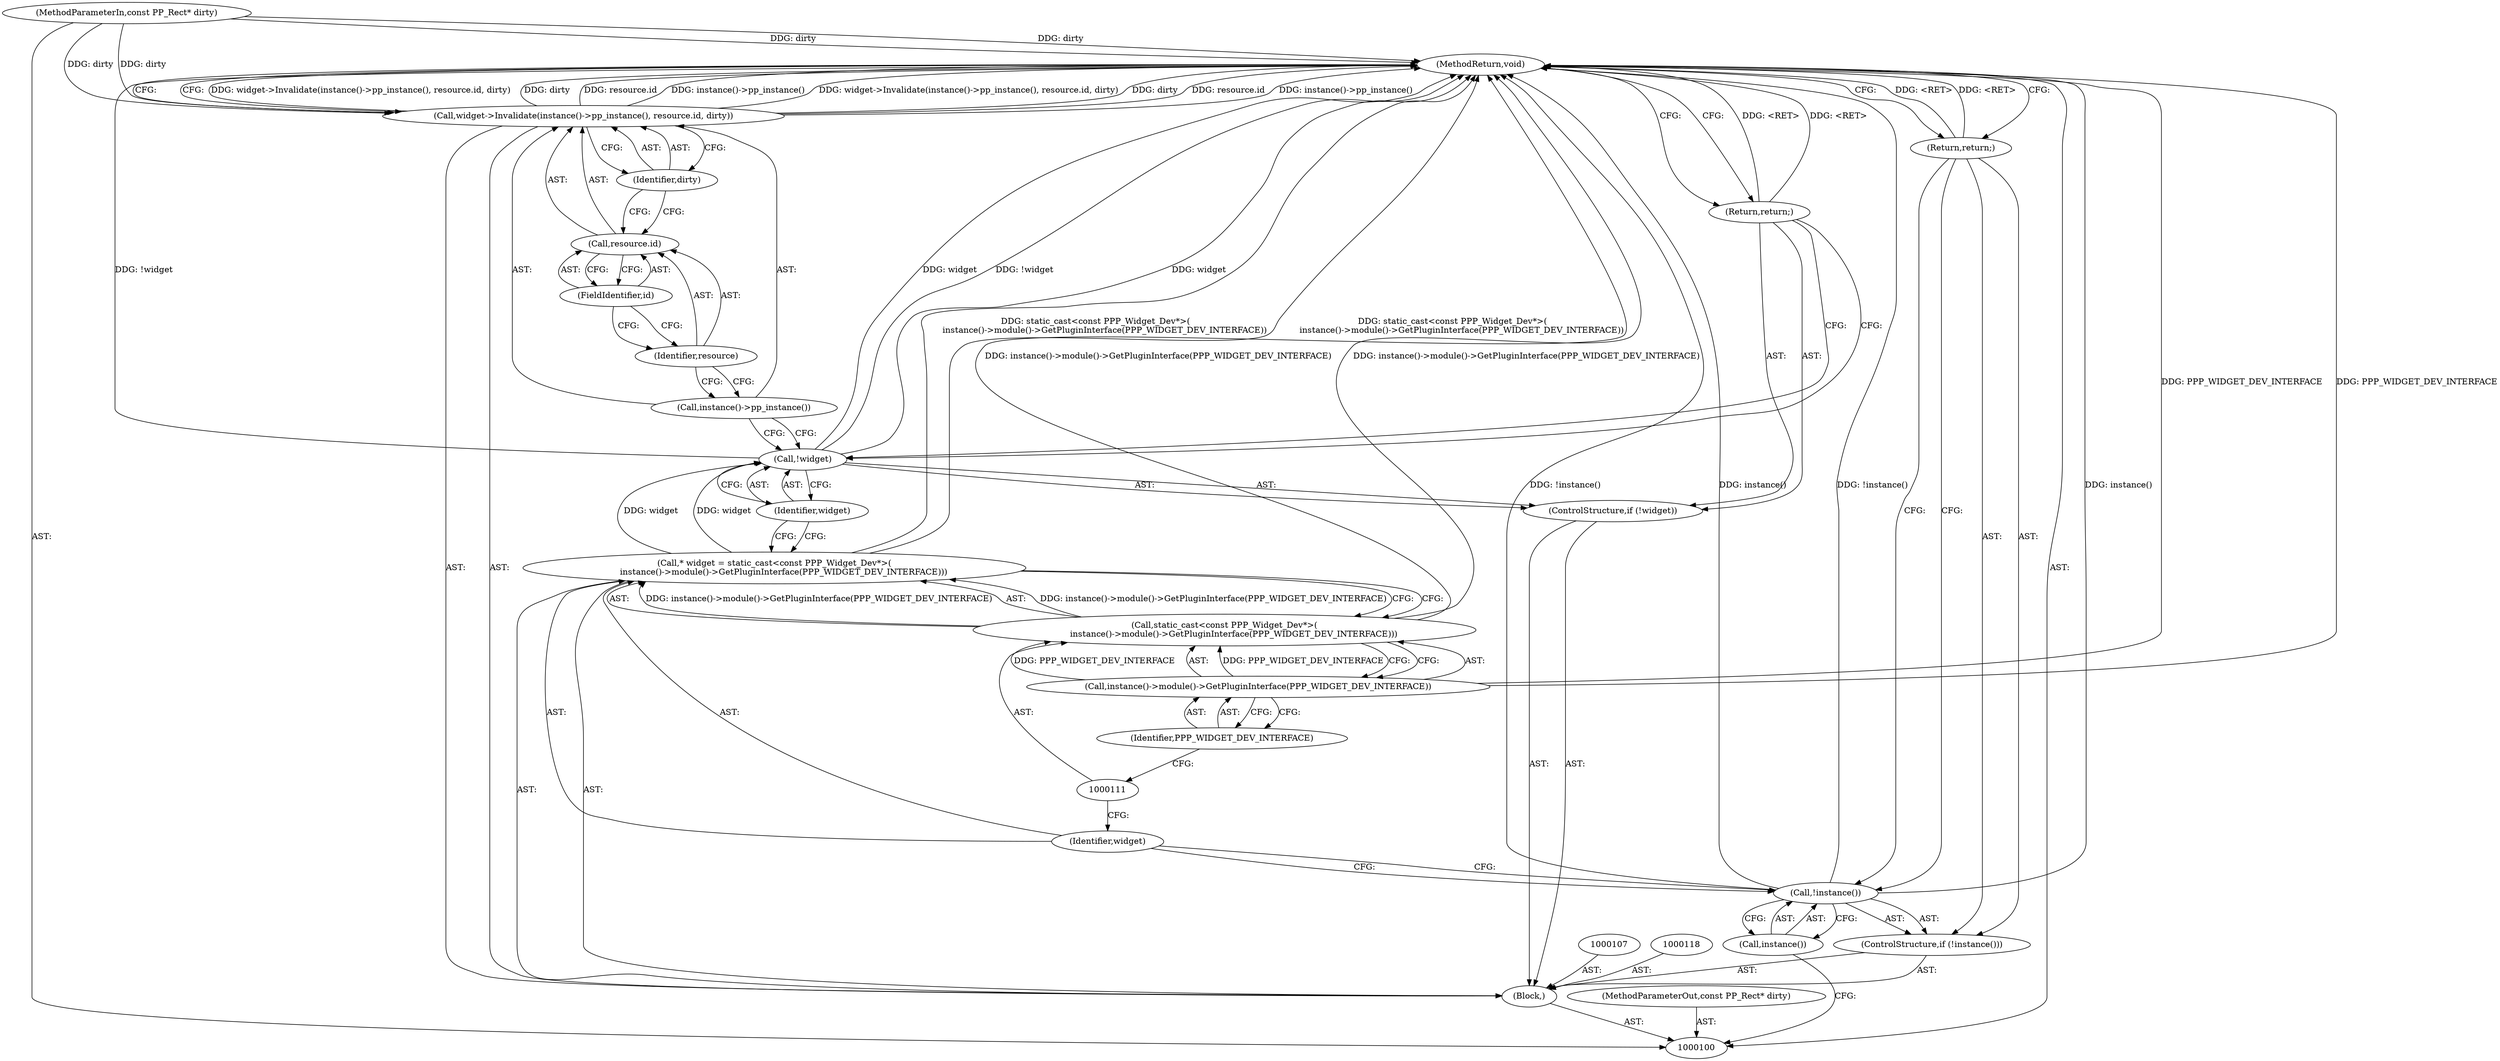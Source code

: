 digraph "0_Chrome_55ef04e135edaa9abfbf3647634b11ed57dc49e9_0" {
"1000125" [label="(MethodReturn,void)"];
"1000101" [label="(MethodParameterIn,const PP_Rect* dirty)"];
"1000167" [label="(MethodParameterOut,const PP_Rect* dirty)"];
"1000102" [label="(Block,)"];
"1000103" [label="(ControlStructure,if (!instance()))"];
"1000104" [label="(Call,!instance())"];
"1000105" [label="(Call,instance())"];
"1000106" [label="(Return,return;)"];
"1000108" [label="(Call,* widget = static_cast<const PPP_Widget_Dev*>(\n       instance()->module()->GetPluginInterface(PPP_WIDGET_DEV_INTERFACE)))"];
"1000109" [label="(Identifier,widget)"];
"1000110" [label="(Call,static_cast<const PPP_Widget_Dev*>(\n       instance()->module()->GetPluginInterface(PPP_WIDGET_DEV_INTERFACE)))"];
"1000113" [label="(Identifier,PPP_WIDGET_DEV_INTERFACE)"];
"1000112" [label="(Call,instance()->module()->GetPluginInterface(PPP_WIDGET_DEV_INTERFACE))"];
"1000114" [label="(ControlStructure,if (!widget))"];
"1000115" [label="(Call,!widget)"];
"1000116" [label="(Identifier,widget)"];
"1000117" [label="(Return,return;)"];
"1000119" [label="(Call,widget->Invalidate(instance()->pp_instance(), resource.id, dirty))"];
"1000120" [label="(Call,instance()->pp_instance())"];
"1000121" [label="(Call,resource.id)"];
"1000122" [label="(Identifier,resource)"];
"1000123" [label="(FieldIdentifier,id)"];
"1000124" [label="(Identifier,dirty)"];
"1000125" -> "1000100"  [label="AST: "];
"1000125" -> "1000106"  [label="CFG: "];
"1000125" -> "1000117"  [label="CFG: "];
"1000125" -> "1000119"  [label="CFG: "];
"1000106" -> "1000125"  [label="DDG: <RET>"];
"1000117" -> "1000125"  [label="DDG: <RET>"];
"1000104" -> "1000125"  [label="DDG: !instance()"];
"1000104" -> "1000125"  [label="DDG: instance()"];
"1000110" -> "1000125"  [label="DDG: instance()->module()->GetPluginInterface(PPP_WIDGET_DEV_INTERFACE)"];
"1000119" -> "1000125"  [label="DDG: widget->Invalidate(instance()->pp_instance(), resource.id, dirty)"];
"1000119" -> "1000125"  [label="DDG: dirty"];
"1000119" -> "1000125"  [label="DDG: resource.id"];
"1000119" -> "1000125"  [label="DDG: instance()->pp_instance()"];
"1000115" -> "1000125"  [label="DDG: widget"];
"1000115" -> "1000125"  [label="DDG: !widget"];
"1000112" -> "1000125"  [label="DDG: PPP_WIDGET_DEV_INTERFACE"];
"1000101" -> "1000125"  [label="DDG: dirty"];
"1000108" -> "1000125"  [label="DDG: static_cast<const PPP_Widget_Dev*>(\n       instance()->module()->GetPluginInterface(PPP_WIDGET_DEV_INTERFACE))"];
"1000101" -> "1000100"  [label="AST: "];
"1000101" -> "1000125"  [label="DDG: dirty"];
"1000101" -> "1000119"  [label="DDG: dirty"];
"1000167" -> "1000100"  [label="AST: "];
"1000102" -> "1000100"  [label="AST: "];
"1000103" -> "1000102"  [label="AST: "];
"1000107" -> "1000102"  [label="AST: "];
"1000108" -> "1000102"  [label="AST: "];
"1000114" -> "1000102"  [label="AST: "];
"1000118" -> "1000102"  [label="AST: "];
"1000119" -> "1000102"  [label="AST: "];
"1000103" -> "1000102"  [label="AST: "];
"1000104" -> "1000103"  [label="AST: "];
"1000106" -> "1000103"  [label="AST: "];
"1000104" -> "1000103"  [label="AST: "];
"1000104" -> "1000105"  [label="CFG: "];
"1000105" -> "1000104"  [label="AST: "];
"1000106" -> "1000104"  [label="CFG: "];
"1000109" -> "1000104"  [label="CFG: "];
"1000104" -> "1000125"  [label="DDG: !instance()"];
"1000104" -> "1000125"  [label="DDG: instance()"];
"1000105" -> "1000104"  [label="AST: "];
"1000105" -> "1000100"  [label="CFG: "];
"1000104" -> "1000105"  [label="CFG: "];
"1000106" -> "1000103"  [label="AST: "];
"1000106" -> "1000104"  [label="CFG: "];
"1000125" -> "1000106"  [label="CFG: "];
"1000106" -> "1000125"  [label="DDG: <RET>"];
"1000108" -> "1000102"  [label="AST: "];
"1000108" -> "1000110"  [label="CFG: "];
"1000109" -> "1000108"  [label="AST: "];
"1000110" -> "1000108"  [label="AST: "];
"1000116" -> "1000108"  [label="CFG: "];
"1000108" -> "1000125"  [label="DDG: static_cast<const PPP_Widget_Dev*>(\n       instance()->module()->GetPluginInterface(PPP_WIDGET_DEV_INTERFACE))"];
"1000110" -> "1000108"  [label="DDG: instance()->module()->GetPluginInterface(PPP_WIDGET_DEV_INTERFACE)"];
"1000108" -> "1000115"  [label="DDG: widget"];
"1000109" -> "1000108"  [label="AST: "];
"1000109" -> "1000104"  [label="CFG: "];
"1000111" -> "1000109"  [label="CFG: "];
"1000110" -> "1000108"  [label="AST: "];
"1000110" -> "1000112"  [label="CFG: "];
"1000111" -> "1000110"  [label="AST: "];
"1000112" -> "1000110"  [label="AST: "];
"1000108" -> "1000110"  [label="CFG: "];
"1000110" -> "1000125"  [label="DDG: instance()->module()->GetPluginInterface(PPP_WIDGET_DEV_INTERFACE)"];
"1000110" -> "1000108"  [label="DDG: instance()->module()->GetPluginInterface(PPP_WIDGET_DEV_INTERFACE)"];
"1000112" -> "1000110"  [label="DDG: PPP_WIDGET_DEV_INTERFACE"];
"1000113" -> "1000112"  [label="AST: "];
"1000113" -> "1000111"  [label="CFG: "];
"1000112" -> "1000113"  [label="CFG: "];
"1000112" -> "1000110"  [label="AST: "];
"1000112" -> "1000113"  [label="CFG: "];
"1000113" -> "1000112"  [label="AST: "];
"1000110" -> "1000112"  [label="CFG: "];
"1000112" -> "1000125"  [label="DDG: PPP_WIDGET_DEV_INTERFACE"];
"1000112" -> "1000110"  [label="DDG: PPP_WIDGET_DEV_INTERFACE"];
"1000114" -> "1000102"  [label="AST: "];
"1000115" -> "1000114"  [label="AST: "];
"1000117" -> "1000114"  [label="AST: "];
"1000115" -> "1000114"  [label="AST: "];
"1000115" -> "1000116"  [label="CFG: "];
"1000116" -> "1000115"  [label="AST: "];
"1000117" -> "1000115"  [label="CFG: "];
"1000120" -> "1000115"  [label="CFG: "];
"1000115" -> "1000125"  [label="DDG: widget"];
"1000115" -> "1000125"  [label="DDG: !widget"];
"1000108" -> "1000115"  [label="DDG: widget"];
"1000116" -> "1000115"  [label="AST: "];
"1000116" -> "1000108"  [label="CFG: "];
"1000115" -> "1000116"  [label="CFG: "];
"1000117" -> "1000114"  [label="AST: "];
"1000117" -> "1000115"  [label="CFG: "];
"1000125" -> "1000117"  [label="CFG: "];
"1000117" -> "1000125"  [label="DDG: <RET>"];
"1000119" -> "1000102"  [label="AST: "];
"1000119" -> "1000124"  [label="CFG: "];
"1000120" -> "1000119"  [label="AST: "];
"1000121" -> "1000119"  [label="AST: "];
"1000124" -> "1000119"  [label="AST: "];
"1000125" -> "1000119"  [label="CFG: "];
"1000119" -> "1000125"  [label="DDG: widget->Invalidate(instance()->pp_instance(), resource.id, dirty)"];
"1000119" -> "1000125"  [label="DDG: dirty"];
"1000119" -> "1000125"  [label="DDG: resource.id"];
"1000119" -> "1000125"  [label="DDG: instance()->pp_instance()"];
"1000101" -> "1000119"  [label="DDG: dirty"];
"1000120" -> "1000119"  [label="AST: "];
"1000120" -> "1000115"  [label="CFG: "];
"1000122" -> "1000120"  [label="CFG: "];
"1000121" -> "1000119"  [label="AST: "];
"1000121" -> "1000123"  [label="CFG: "];
"1000122" -> "1000121"  [label="AST: "];
"1000123" -> "1000121"  [label="AST: "];
"1000124" -> "1000121"  [label="CFG: "];
"1000122" -> "1000121"  [label="AST: "];
"1000122" -> "1000120"  [label="CFG: "];
"1000123" -> "1000122"  [label="CFG: "];
"1000123" -> "1000121"  [label="AST: "];
"1000123" -> "1000122"  [label="CFG: "];
"1000121" -> "1000123"  [label="CFG: "];
"1000124" -> "1000119"  [label="AST: "];
"1000124" -> "1000121"  [label="CFG: "];
"1000119" -> "1000124"  [label="CFG: "];
}
